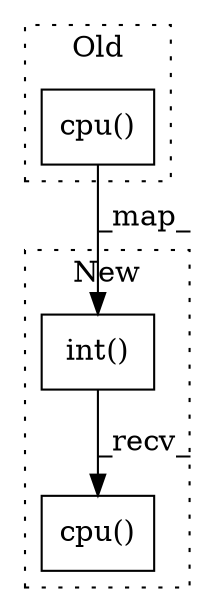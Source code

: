 digraph G {
subgraph cluster0 {
1 [label="cpu()" a="75" s="5380" l="39" shape="box"];
label = "Old";
style="dotted";
}
subgraph cluster1 {
2 [label="int()" a="75" s="5380" l="41" shape="box"];
3 [label="cpu()" a="75" s="5380" l="47" shape="box"];
label = "New";
style="dotted";
}
1 -> 2 [label="_map_"];
2 -> 3 [label="_recv_"];
}